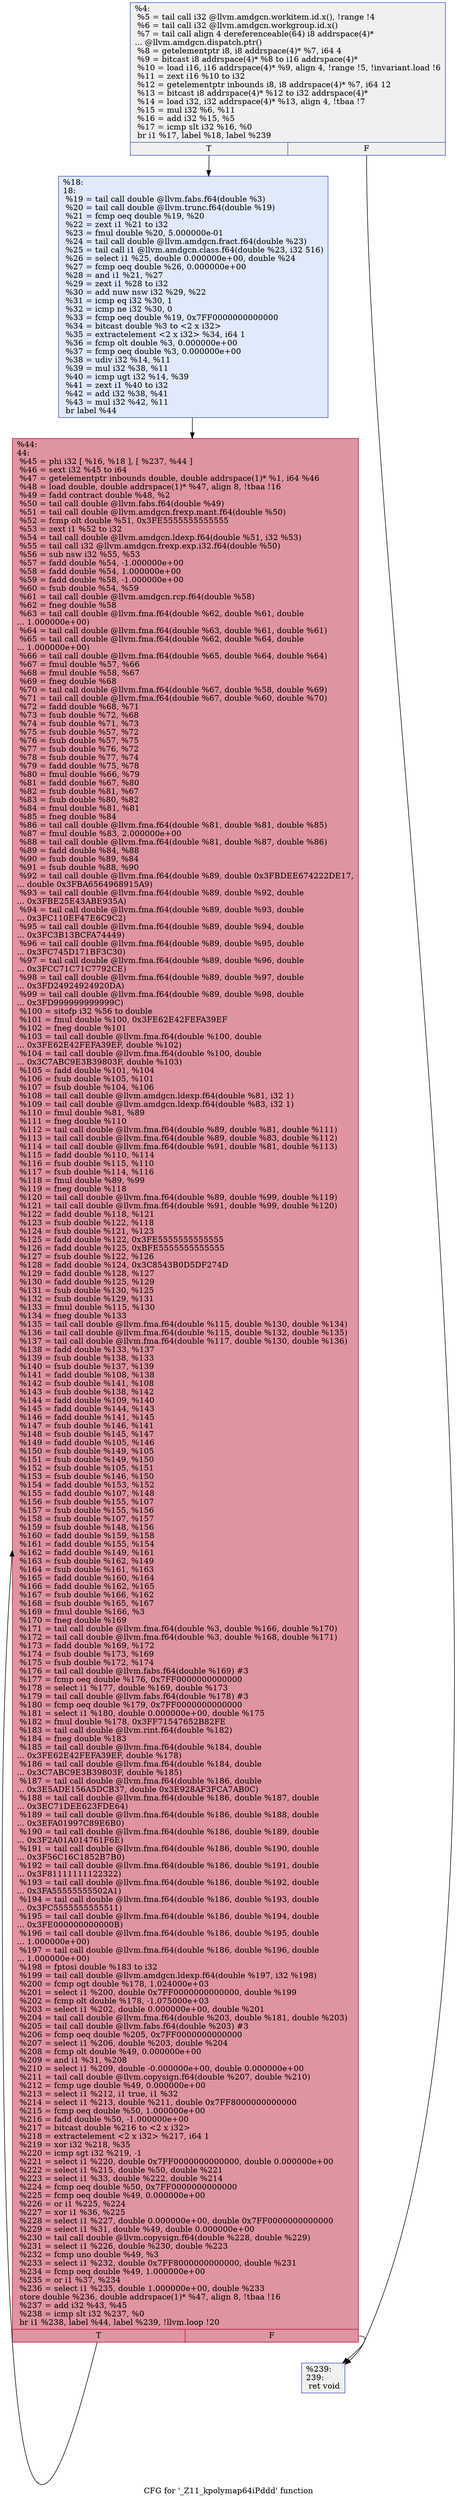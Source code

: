 digraph "CFG for '_Z11_kpolymap64iPddd' function" {
	label="CFG for '_Z11_kpolymap64iPddd' function";

	Node0x5dca1a0 [shape=record,color="#3d50c3ff", style=filled, fillcolor="#dedcdb70",label="{%4:\l  %5 = tail call i32 @llvm.amdgcn.workitem.id.x(), !range !4\l  %6 = tail call i32 @llvm.amdgcn.workgroup.id.x()\l  %7 = tail call align 4 dereferenceable(64) i8 addrspace(4)*\l... @llvm.amdgcn.dispatch.ptr()\l  %8 = getelementptr i8, i8 addrspace(4)* %7, i64 4\l  %9 = bitcast i8 addrspace(4)* %8 to i16 addrspace(4)*\l  %10 = load i16, i16 addrspace(4)* %9, align 4, !range !5, !invariant.load !6\l  %11 = zext i16 %10 to i32\l  %12 = getelementptr inbounds i8, i8 addrspace(4)* %7, i64 12\l  %13 = bitcast i8 addrspace(4)* %12 to i32 addrspace(4)*\l  %14 = load i32, i32 addrspace(4)* %13, align 4, !tbaa !7\l  %15 = mul i32 %6, %11\l  %16 = add i32 %15, %5\l  %17 = icmp slt i32 %16, %0\l  br i1 %17, label %18, label %239\l|{<s0>T|<s1>F}}"];
	Node0x5dca1a0:s0 -> Node0x5dca1f0;
	Node0x5dca1a0:s1 -> Node0x5dcc470;
	Node0x5dca1f0 [shape=record,color="#3d50c3ff", style=filled, fillcolor="#b9d0f970",label="{%18:\l18:                                               \l  %19 = tail call double @llvm.fabs.f64(double %3)\l  %20 = tail call double @llvm.trunc.f64(double %19)\l  %21 = fcmp oeq double %19, %20\l  %22 = zext i1 %21 to i32\l  %23 = fmul double %20, 5.000000e-01\l  %24 = tail call double @llvm.amdgcn.fract.f64(double %23)\l  %25 = tail call i1 @llvm.amdgcn.class.f64(double %23, i32 516)\l  %26 = select i1 %25, double 0.000000e+00, double %24\l  %27 = fcmp oeq double %26, 0.000000e+00\l  %28 = and i1 %21, %27\l  %29 = zext i1 %28 to i32\l  %30 = add nuw nsw i32 %29, %22\l  %31 = icmp eq i32 %30, 1\l  %32 = icmp ne i32 %30, 0\l  %33 = fcmp oeq double %19, 0x7FF0000000000000\l  %34 = bitcast double %3 to \<2 x i32\>\l  %35 = extractelement \<2 x i32\> %34, i64 1\l  %36 = fcmp olt double %3, 0.000000e+00\l  %37 = fcmp oeq double %3, 0.000000e+00\l  %38 = udiv i32 %14, %11\l  %39 = mul i32 %38, %11\l  %40 = icmp ugt i32 %14, %39\l  %41 = zext i1 %40 to i32\l  %42 = add i32 %38, %41\l  %43 = mul i32 %42, %11\l  br label %44\l}"];
	Node0x5dca1f0 -> Node0x5dcebf0;
	Node0x5dcebf0 [shape=record,color="#b70d28ff", style=filled, fillcolor="#b70d2870",label="{%44:\l44:                                               \l  %45 = phi i32 [ %16, %18 ], [ %237, %44 ]\l  %46 = sext i32 %45 to i64\l  %47 = getelementptr inbounds double, double addrspace(1)* %1, i64 %46\l  %48 = load double, double addrspace(1)* %47, align 8, !tbaa !16\l  %49 = fadd contract double %48, %2\l  %50 = tail call double @llvm.fabs.f64(double %49)\l  %51 = tail call double @llvm.amdgcn.frexp.mant.f64(double %50)\l  %52 = fcmp olt double %51, 0x3FE5555555555555\l  %53 = zext i1 %52 to i32\l  %54 = tail call double @llvm.amdgcn.ldexp.f64(double %51, i32 %53)\l  %55 = tail call i32 @llvm.amdgcn.frexp.exp.i32.f64(double %50)\l  %56 = sub nsw i32 %55, %53\l  %57 = fadd double %54, -1.000000e+00\l  %58 = fadd double %54, 1.000000e+00\l  %59 = fadd double %58, -1.000000e+00\l  %60 = fsub double %54, %59\l  %61 = tail call double @llvm.amdgcn.rcp.f64(double %58)\l  %62 = fneg double %58\l  %63 = tail call double @llvm.fma.f64(double %62, double %61, double\l... 1.000000e+00)\l  %64 = tail call double @llvm.fma.f64(double %63, double %61, double %61)\l  %65 = tail call double @llvm.fma.f64(double %62, double %64, double\l... 1.000000e+00)\l  %66 = tail call double @llvm.fma.f64(double %65, double %64, double %64)\l  %67 = fmul double %57, %66\l  %68 = fmul double %58, %67\l  %69 = fneg double %68\l  %70 = tail call double @llvm.fma.f64(double %67, double %58, double %69)\l  %71 = tail call double @llvm.fma.f64(double %67, double %60, double %70)\l  %72 = fadd double %68, %71\l  %73 = fsub double %72, %68\l  %74 = fsub double %71, %73\l  %75 = fsub double %57, %72\l  %76 = fsub double %57, %75\l  %77 = fsub double %76, %72\l  %78 = fsub double %77, %74\l  %79 = fadd double %75, %78\l  %80 = fmul double %66, %79\l  %81 = fadd double %67, %80\l  %82 = fsub double %81, %67\l  %83 = fsub double %80, %82\l  %84 = fmul double %81, %81\l  %85 = fneg double %84\l  %86 = tail call double @llvm.fma.f64(double %81, double %81, double %85)\l  %87 = fmul double %83, 2.000000e+00\l  %88 = tail call double @llvm.fma.f64(double %81, double %87, double %86)\l  %89 = fadd double %84, %88\l  %90 = fsub double %89, %84\l  %91 = fsub double %88, %90\l  %92 = tail call double @llvm.fma.f64(double %89, double 0x3FBDEE674222DE17,\l... double 0x3FBA6564968915A9)\l  %93 = tail call double @llvm.fma.f64(double %89, double %92, double\l... 0x3FBE25E43ABE935A)\l  %94 = tail call double @llvm.fma.f64(double %89, double %93, double\l... 0x3FC110EF47E6C9C2)\l  %95 = tail call double @llvm.fma.f64(double %89, double %94, double\l... 0x3FC3B13BCFA74449)\l  %96 = tail call double @llvm.fma.f64(double %89, double %95, double\l... 0x3FC745D171BF3C30)\l  %97 = tail call double @llvm.fma.f64(double %89, double %96, double\l... 0x3FCC71C71C7792CE)\l  %98 = tail call double @llvm.fma.f64(double %89, double %97, double\l... 0x3FD24924924920DA)\l  %99 = tail call double @llvm.fma.f64(double %89, double %98, double\l... 0x3FD999999999999C)\l  %100 = sitofp i32 %56 to double\l  %101 = fmul double %100, 0x3FE62E42FEFA39EF\l  %102 = fneg double %101\l  %103 = tail call double @llvm.fma.f64(double %100, double\l... 0x3FE62E42FEFA39EF, double %102)\l  %104 = tail call double @llvm.fma.f64(double %100, double\l... 0x3C7ABC9E3B39803F, double %103)\l  %105 = fadd double %101, %104\l  %106 = fsub double %105, %101\l  %107 = fsub double %104, %106\l  %108 = tail call double @llvm.amdgcn.ldexp.f64(double %81, i32 1)\l  %109 = tail call double @llvm.amdgcn.ldexp.f64(double %83, i32 1)\l  %110 = fmul double %81, %89\l  %111 = fneg double %110\l  %112 = tail call double @llvm.fma.f64(double %89, double %81, double %111)\l  %113 = tail call double @llvm.fma.f64(double %89, double %83, double %112)\l  %114 = tail call double @llvm.fma.f64(double %91, double %81, double %113)\l  %115 = fadd double %110, %114\l  %116 = fsub double %115, %110\l  %117 = fsub double %114, %116\l  %118 = fmul double %89, %99\l  %119 = fneg double %118\l  %120 = tail call double @llvm.fma.f64(double %89, double %99, double %119)\l  %121 = tail call double @llvm.fma.f64(double %91, double %99, double %120)\l  %122 = fadd double %118, %121\l  %123 = fsub double %122, %118\l  %124 = fsub double %121, %123\l  %125 = fadd double %122, 0x3FE5555555555555\l  %126 = fadd double %125, 0xBFE5555555555555\l  %127 = fsub double %122, %126\l  %128 = fadd double %124, 0x3C8543B0D5DF274D\l  %129 = fadd double %128, %127\l  %130 = fadd double %125, %129\l  %131 = fsub double %130, %125\l  %132 = fsub double %129, %131\l  %133 = fmul double %115, %130\l  %134 = fneg double %133\l  %135 = tail call double @llvm.fma.f64(double %115, double %130, double %134)\l  %136 = tail call double @llvm.fma.f64(double %115, double %132, double %135)\l  %137 = tail call double @llvm.fma.f64(double %117, double %130, double %136)\l  %138 = fadd double %133, %137\l  %139 = fsub double %138, %133\l  %140 = fsub double %137, %139\l  %141 = fadd double %108, %138\l  %142 = fsub double %141, %108\l  %143 = fsub double %138, %142\l  %144 = fadd double %109, %140\l  %145 = fadd double %144, %143\l  %146 = fadd double %141, %145\l  %147 = fsub double %146, %141\l  %148 = fsub double %145, %147\l  %149 = fadd double %105, %146\l  %150 = fsub double %149, %105\l  %151 = fsub double %149, %150\l  %152 = fsub double %105, %151\l  %153 = fsub double %146, %150\l  %154 = fadd double %153, %152\l  %155 = fadd double %107, %148\l  %156 = fsub double %155, %107\l  %157 = fsub double %155, %156\l  %158 = fsub double %107, %157\l  %159 = fsub double %148, %156\l  %160 = fadd double %159, %158\l  %161 = fadd double %155, %154\l  %162 = fadd double %149, %161\l  %163 = fsub double %162, %149\l  %164 = fsub double %161, %163\l  %165 = fadd double %160, %164\l  %166 = fadd double %162, %165\l  %167 = fsub double %166, %162\l  %168 = fsub double %165, %167\l  %169 = fmul double %166, %3\l  %170 = fneg double %169\l  %171 = tail call double @llvm.fma.f64(double %3, double %166, double %170)\l  %172 = tail call double @llvm.fma.f64(double %3, double %168, double %171)\l  %173 = fadd double %169, %172\l  %174 = fsub double %173, %169\l  %175 = fsub double %172, %174\l  %176 = tail call double @llvm.fabs.f64(double %169) #3\l  %177 = fcmp oeq double %176, 0x7FF0000000000000\l  %178 = select i1 %177, double %169, double %173\l  %179 = tail call double @llvm.fabs.f64(double %178) #3\l  %180 = fcmp oeq double %179, 0x7FF0000000000000\l  %181 = select i1 %180, double 0.000000e+00, double %175\l  %182 = fmul double %178, 0x3FF71547652B82FE\l  %183 = tail call double @llvm.rint.f64(double %182)\l  %184 = fneg double %183\l  %185 = tail call double @llvm.fma.f64(double %184, double\l... 0x3FE62E42FEFA39EF, double %178)\l  %186 = tail call double @llvm.fma.f64(double %184, double\l... 0x3C7ABC9E3B39803F, double %185)\l  %187 = tail call double @llvm.fma.f64(double %186, double\l... 0x3E5ADE156A5DCB37, double 0x3E928AF3FCA7AB0C)\l  %188 = tail call double @llvm.fma.f64(double %186, double %187, double\l... 0x3EC71DEE623FDE64)\l  %189 = tail call double @llvm.fma.f64(double %186, double %188, double\l... 0x3EFA01997C89E6B0)\l  %190 = tail call double @llvm.fma.f64(double %186, double %189, double\l... 0x3F2A01A014761F6E)\l  %191 = tail call double @llvm.fma.f64(double %186, double %190, double\l... 0x3F56C16C1852B7B0)\l  %192 = tail call double @llvm.fma.f64(double %186, double %191, double\l... 0x3F81111111122322)\l  %193 = tail call double @llvm.fma.f64(double %186, double %192, double\l... 0x3FA55555555502A1)\l  %194 = tail call double @llvm.fma.f64(double %186, double %193, double\l... 0x3FC5555555555511)\l  %195 = tail call double @llvm.fma.f64(double %186, double %194, double\l... 0x3FE000000000000B)\l  %196 = tail call double @llvm.fma.f64(double %186, double %195, double\l... 1.000000e+00)\l  %197 = tail call double @llvm.fma.f64(double %186, double %196, double\l... 1.000000e+00)\l  %198 = fptosi double %183 to i32\l  %199 = tail call double @llvm.amdgcn.ldexp.f64(double %197, i32 %198)\l  %200 = fcmp ogt double %178, 1.024000e+03\l  %201 = select i1 %200, double 0x7FF0000000000000, double %199\l  %202 = fcmp olt double %178, -1.075000e+03\l  %203 = select i1 %202, double 0.000000e+00, double %201\l  %204 = tail call double @llvm.fma.f64(double %203, double %181, double %203)\l  %205 = tail call double @llvm.fabs.f64(double %203) #3\l  %206 = fcmp oeq double %205, 0x7FF0000000000000\l  %207 = select i1 %206, double %203, double %204\l  %208 = fcmp olt double %49, 0.000000e+00\l  %209 = and i1 %31, %208\l  %210 = select i1 %209, double -0.000000e+00, double 0.000000e+00\l  %211 = tail call double @llvm.copysign.f64(double %207, double %210)\l  %212 = fcmp uge double %49, 0.000000e+00\l  %213 = select i1 %212, i1 true, i1 %32\l  %214 = select i1 %213, double %211, double 0x7FF8000000000000\l  %215 = fcmp oeq double %50, 1.000000e+00\l  %216 = fadd double %50, -1.000000e+00\l  %217 = bitcast double %216 to \<2 x i32\>\l  %218 = extractelement \<2 x i32\> %217, i64 1\l  %219 = xor i32 %218, %35\l  %220 = icmp sgt i32 %219, -1\l  %221 = select i1 %220, double 0x7FF0000000000000, double 0.000000e+00\l  %222 = select i1 %215, double %50, double %221\l  %223 = select i1 %33, double %222, double %214\l  %224 = fcmp oeq double %50, 0x7FF0000000000000\l  %225 = fcmp oeq double %49, 0.000000e+00\l  %226 = or i1 %225, %224\l  %227 = xor i1 %36, %225\l  %228 = select i1 %227, double 0.000000e+00, double 0x7FF0000000000000\l  %229 = select i1 %31, double %49, double 0.000000e+00\l  %230 = tail call double @llvm.copysign.f64(double %228, double %229)\l  %231 = select i1 %226, double %230, double %223\l  %232 = fcmp uno double %49, %3\l  %233 = select i1 %232, double 0x7FF8000000000000, double %231\l  %234 = fcmp oeq double %49, 1.000000e+00\l  %235 = or i1 %37, %234\l  %236 = select i1 %235, double 1.000000e+00, double %233\l  store double %236, double addrspace(1)* %47, align 8, !tbaa !16\l  %237 = add i32 %43, %45\l  %238 = icmp slt i32 %237, %0\l  br i1 %238, label %44, label %239, !llvm.loop !20\l|{<s0>T|<s1>F}}"];
	Node0x5dcebf0:s0 -> Node0x5dcebf0;
	Node0x5dcebf0:s1 -> Node0x5dcc470;
	Node0x5dcc470 [shape=record,color="#3d50c3ff", style=filled, fillcolor="#dedcdb70",label="{%239:\l239:                                              \l  ret void\l}"];
}
